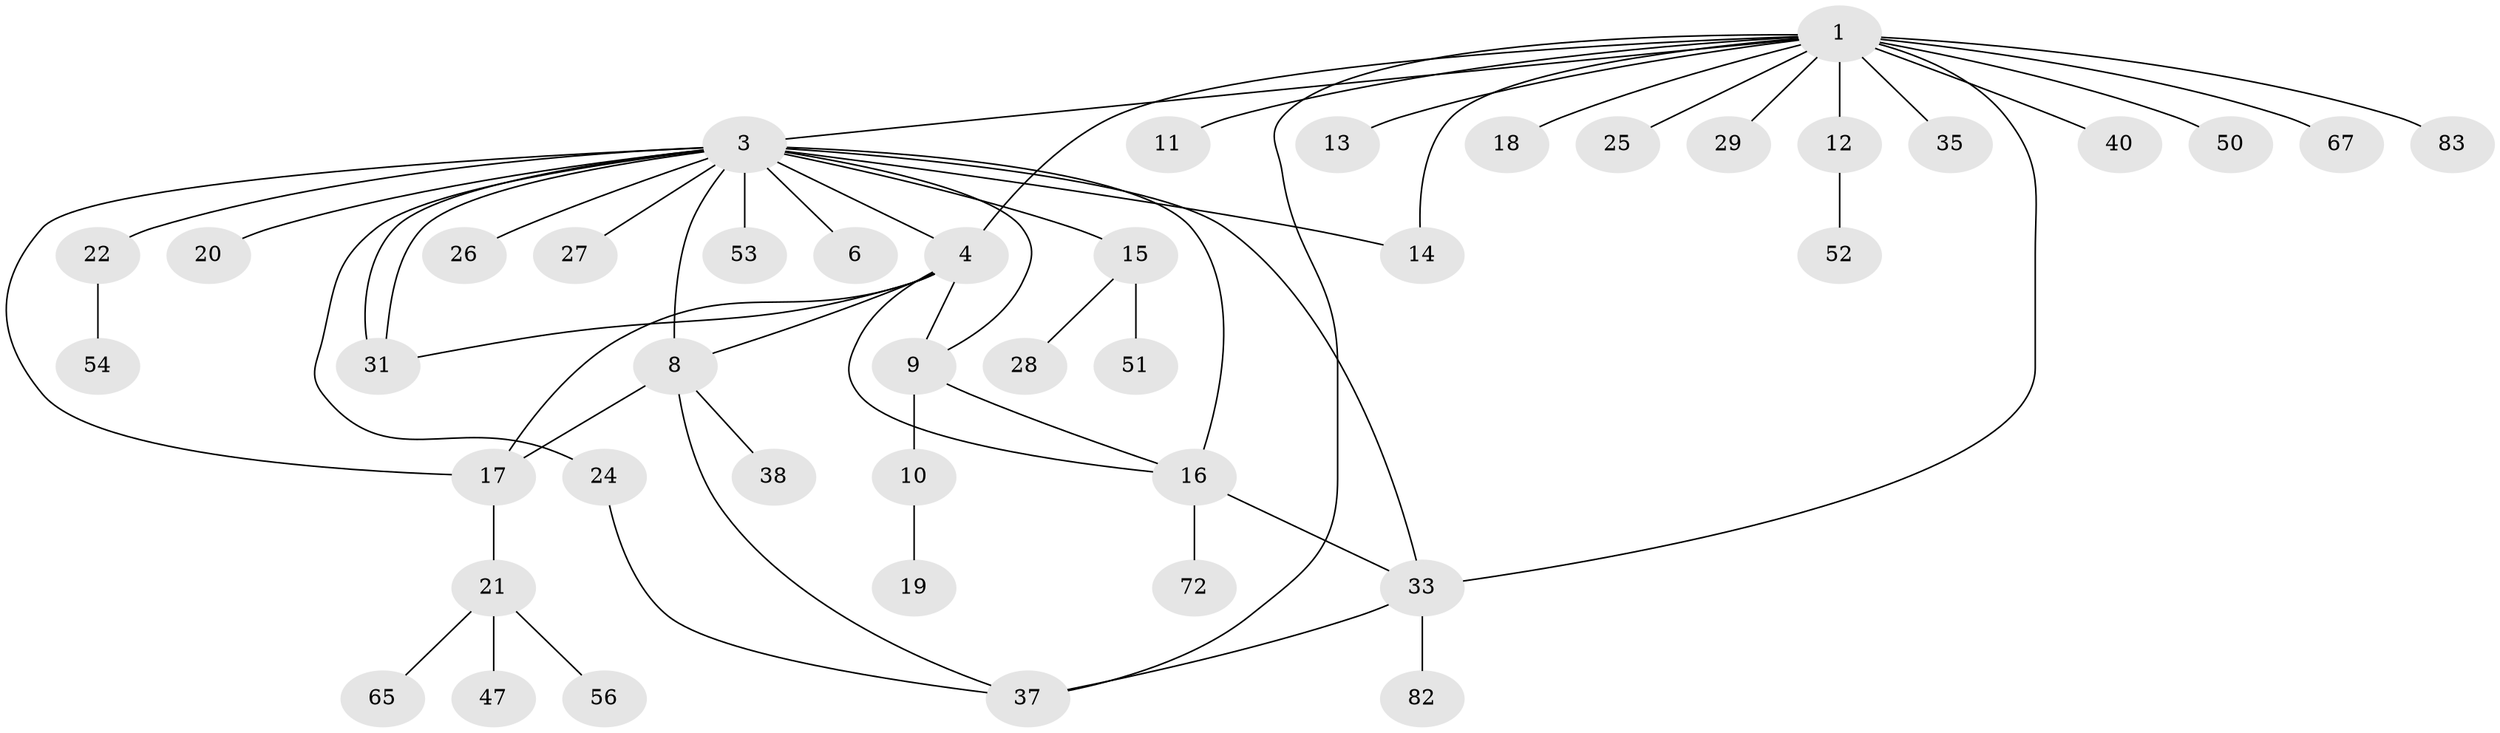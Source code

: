 // original degree distribution, {5: 0.05747126436781609, 20: 0.011494252873563218, 22: 0.011494252873563218, 8: 0.022988505747126436, 10: 0.011494252873563218, 2: 0.19540229885057472, 1: 0.5287356321839081, 4: 0.04597701149425287, 3: 0.08045977011494253, 6: 0.034482758620689655}
// Generated by graph-tools (version 1.1) at 2025/14/03/09/25 04:14:26]
// undirected, 43 vertices, 57 edges
graph export_dot {
graph [start="1"]
  node [color=gray90,style=filled];
  1 [super="+2+42+30"];
  3 [super="+41+69+5+39+71+55"];
  4 [super="+84"];
  6 [super="+7"];
  8 [super="+23"];
  9;
  10;
  11;
  12;
  13;
  14;
  15;
  16;
  17 [super="+81+79+45"];
  18;
  19;
  20;
  21;
  22;
  24;
  25;
  26;
  27;
  28;
  29;
  31 [super="+85+63+49"];
  33 [super="+36+58+87+68+77+74"];
  35;
  37 [super="+44+59"];
  38;
  40 [super="+43"];
  47;
  50;
  51 [super="+80"];
  52;
  53;
  54;
  56 [super="+57"];
  65;
  67 [super="+78"];
  72;
  82;
  83;
  1 -- 13;
  1 -- 14;
  1 -- 3;
  1 -- 4;
  1 -- 67;
  1 -- 11;
  1 -- 12;
  1 -- 18;
  1 -- 83;
  1 -- 25;
  1 -- 29;
  1 -- 33 [weight=2];
  1 -- 35;
  1 -- 37;
  1 -- 40 [weight=3];
  1 -- 50;
  3 -- 4;
  3 -- 6;
  3 -- 9;
  3 -- 14 [weight=2];
  3 -- 15;
  3 -- 17 [weight=2];
  3 -- 20;
  3 -- 22 [weight=2];
  3 -- 26;
  3 -- 31;
  3 -- 31;
  3 -- 53;
  3 -- 33 [weight=2];
  3 -- 8;
  3 -- 24;
  3 -- 27;
  3 -- 16 [weight=2];
  4 -- 8;
  4 -- 9;
  4 -- 16;
  4 -- 17;
  4 -- 31;
  8 -- 37;
  8 -- 17 [weight=2];
  8 -- 38;
  9 -- 10;
  9 -- 16;
  10 -- 19;
  12 -- 52;
  15 -- 28;
  15 -- 51;
  16 -- 33;
  16 -- 72;
  17 -- 21;
  21 -- 47;
  21 -- 56;
  21 -- 65;
  22 -- 54;
  24 -- 37;
  33 -- 82;
  33 -- 37;
}

